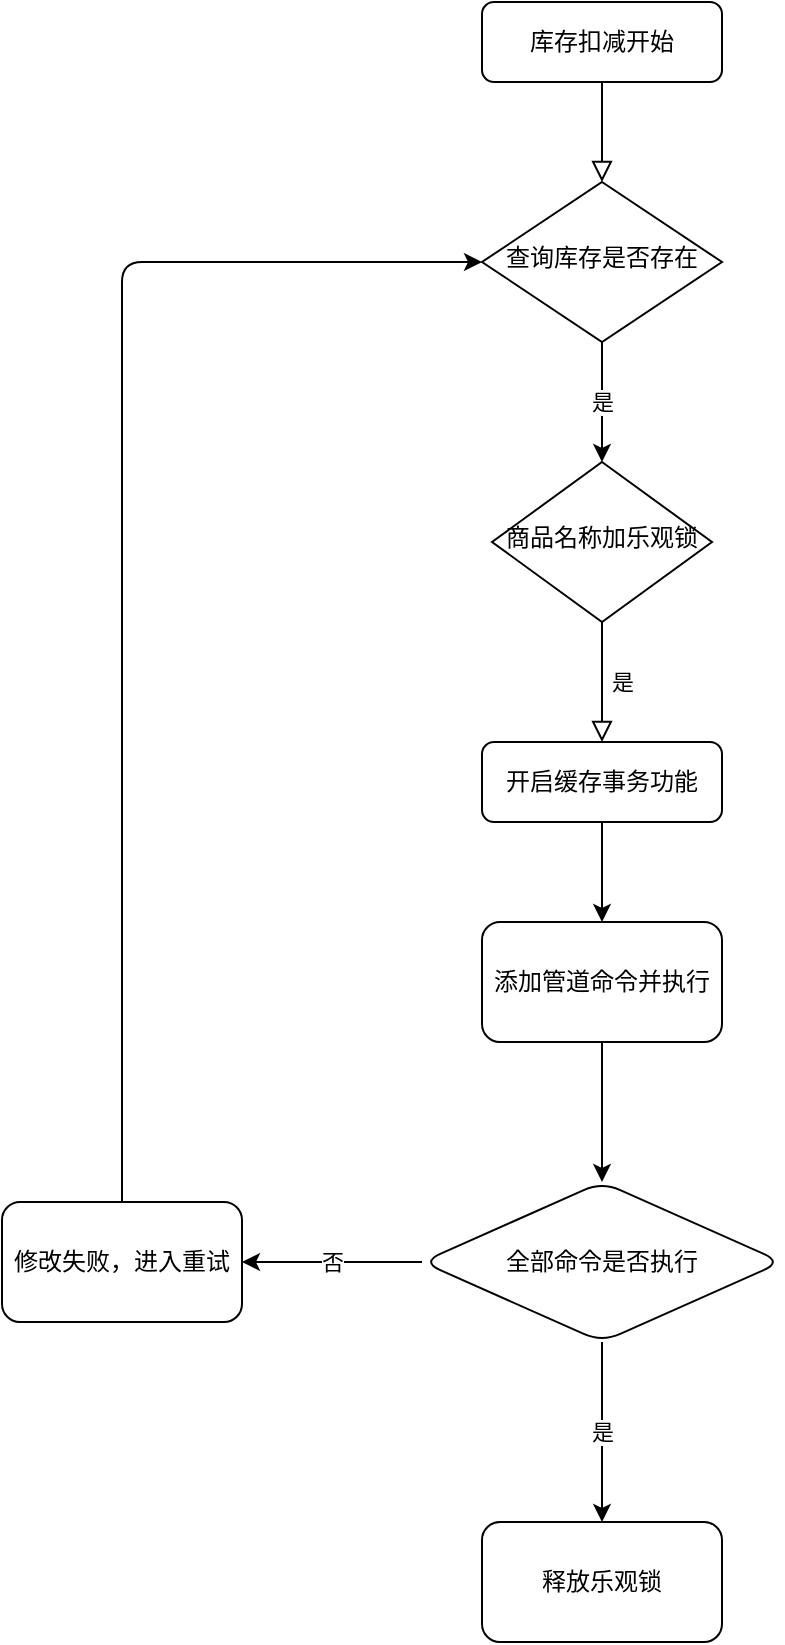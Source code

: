 <mxfile version="15.2.7" type="device"><diagram id="C5RBs43oDa-KdzZeNtuy" name="Page-1"><mxGraphModel dx="1773" dy="680" grid="1" gridSize="10" guides="1" tooltips="1" connect="1" arrows="1" fold="1" page="1" pageScale="1" pageWidth="827" pageHeight="1169" math="0" shadow="0"><root><mxCell id="WIyWlLk6GJQsqaUBKTNV-0"/><mxCell id="WIyWlLk6GJQsqaUBKTNV-1" parent="WIyWlLk6GJQsqaUBKTNV-0"/><mxCell id="WIyWlLk6GJQsqaUBKTNV-2" value="" style="rounded=0;html=1;jettySize=auto;orthogonalLoop=1;fontSize=11;endArrow=block;endFill=0;endSize=8;strokeWidth=1;shadow=0;labelBackgroundColor=none;edgeStyle=orthogonalEdgeStyle;" parent="WIyWlLk6GJQsqaUBKTNV-1" source="WIyWlLk6GJQsqaUBKTNV-3" target="WIyWlLk6GJQsqaUBKTNV-6" edge="1"><mxGeometry relative="1" as="geometry"/></mxCell><mxCell id="WIyWlLk6GJQsqaUBKTNV-3" value="库存扣减开始" style="rounded=1;whiteSpace=wrap;html=1;fontSize=12;glass=0;strokeWidth=1;shadow=0;" parent="WIyWlLk6GJQsqaUBKTNV-1" vertex="1"><mxGeometry x="170" y="80" width="120" height="40" as="geometry"/></mxCell><mxCell id="WIyWlLk6GJQsqaUBKTNV-6" value="查询库存是否存在" style="rhombus;whiteSpace=wrap;html=1;shadow=0;fontFamily=Helvetica;fontSize=12;align=center;strokeWidth=1;spacing=6;spacingTop=-4;" parent="WIyWlLk6GJQsqaUBKTNV-1" vertex="1"><mxGeometry x="170" y="170" width="120" height="80" as="geometry"/></mxCell><mxCell id="WIyWlLk6GJQsqaUBKTNV-8" value="是" style="rounded=0;html=1;jettySize=auto;orthogonalLoop=1;fontSize=11;endArrow=block;endFill=0;endSize=8;strokeWidth=1;shadow=0;labelBackgroundColor=none;edgeStyle=orthogonalEdgeStyle;" parent="WIyWlLk6GJQsqaUBKTNV-1" source="WIyWlLk6GJQsqaUBKTNV-10" target="WIyWlLk6GJQsqaUBKTNV-11" edge="1"><mxGeometry y="10" relative="1" as="geometry"><mxPoint as="offset"/></mxGeometry></mxCell><mxCell id="WIyWlLk6GJQsqaUBKTNV-10" value="商品名称加乐观锁" style="rhombus;whiteSpace=wrap;html=1;shadow=0;fontFamily=Helvetica;fontSize=12;align=center;strokeWidth=1;spacing=6;spacingTop=-4;" parent="WIyWlLk6GJQsqaUBKTNV-1" vertex="1"><mxGeometry x="175" y="310" width="110" height="80" as="geometry"/></mxCell><mxCell id="29iHUjUj6KVpWRLrkNX--1" value="" style="edgeStyle=orthogonalEdgeStyle;rounded=0;orthogonalLoop=1;jettySize=auto;html=1;" edge="1" parent="WIyWlLk6GJQsqaUBKTNV-1" source="WIyWlLk6GJQsqaUBKTNV-11" target="29iHUjUj6KVpWRLrkNX--0"><mxGeometry relative="1" as="geometry"/></mxCell><mxCell id="WIyWlLk6GJQsqaUBKTNV-11" value="开启缓存事务功能" style="rounded=1;whiteSpace=wrap;html=1;fontSize=12;glass=0;strokeWidth=1;shadow=0;" parent="WIyWlLk6GJQsqaUBKTNV-1" vertex="1"><mxGeometry x="170" y="450" width="120" height="40" as="geometry"/></mxCell><mxCell id="29iHUjUj6KVpWRLrkNX--3" value="" style="edgeStyle=orthogonalEdgeStyle;rounded=0;orthogonalLoop=1;jettySize=auto;html=1;" edge="1" parent="WIyWlLk6GJQsqaUBKTNV-1" source="29iHUjUj6KVpWRLrkNX--0" target="29iHUjUj6KVpWRLrkNX--2"><mxGeometry relative="1" as="geometry"/></mxCell><mxCell id="29iHUjUj6KVpWRLrkNX--0" value="添加管道命令并执行" style="whiteSpace=wrap;html=1;rounded=1;shadow=0;strokeWidth=1;glass=0;" vertex="1" parent="WIyWlLk6GJQsqaUBKTNV-1"><mxGeometry x="170" y="540" width="120" height="60" as="geometry"/></mxCell><mxCell id="29iHUjUj6KVpWRLrkNX--2" value="全部命令是否执行" style="rhombus;whiteSpace=wrap;html=1;rounded=1;shadow=0;strokeWidth=1;glass=0;" vertex="1" parent="WIyWlLk6GJQsqaUBKTNV-1"><mxGeometry x="140" y="670" width="180" height="80" as="geometry"/></mxCell><mxCell id="29iHUjUj6KVpWRLrkNX--4" value="释放乐观锁" style="whiteSpace=wrap;html=1;rounded=1;shadow=0;strokeWidth=1;glass=0;" vertex="1" parent="WIyWlLk6GJQsqaUBKTNV-1"><mxGeometry x="170" y="840" width="120" height="60" as="geometry"/></mxCell><mxCell id="29iHUjUj6KVpWRLrkNX--6" value="修改失败，进入重试" style="rounded=1;whiteSpace=wrap;html=1;shadow=0;strokeWidth=1;glass=0;" vertex="1" parent="WIyWlLk6GJQsqaUBKTNV-1"><mxGeometry x="-70" y="680" width="120" height="60" as="geometry"/></mxCell><mxCell id="29iHUjUj6KVpWRLrkNX--9" value="" style="endArrow=classic;html=1;" edge="1" parent="WIyWlLk6GJQsqaUBKTNV-1"><mxGeometry relative="1" as="geometry"><mxPoint x="140" y="710" as="sourcePoint"/><mxPoint x="50" y="710" as="targetPoint"/></mxGeometry></mxCell><mxCell id="29iHUjUj6KVpWRLrkNX--10" value="否" style="edgeLabel;resizable=0;html=1;align=center;verticalAlign=middle;" connectable="0" vertex="1" parent="29iHUjUj6KVpWRLrkNX--9"><mxGeometry relative="1" as="geometry"/></mxCell><mxCell id="29iHUjUj6KVpWRLrkNX--11" value="" style="endArrow=classic;html=1;entryX=0.5;entryY=0;entryDx=0;entryDy=0;exitX=0.5;exitY=1;exitDx=0;exitDy=0;" edge="1" parent="WIyWlLk6GJQsqaUBKTNV-1" source="29iHUjUj6KVpWRLrkNX--2" target="29iHUjUj6KVpWRLrkNX--4"><mxGeometry relative="1" as="geometry"><mxPoint x="330" y="720" as="sourcePoint"/><mxPoint x="440" y="720" as="targetPoint"/></mxGeometry></mxCell><mxCell id="29iHUjUj6KVpWRLrkNX--12" value="是" style="edgeLabel;resizable=0;html=1;align=center;verticalAlign=middle;" connectable="0" vertex="1" parent="29iHUjUj6KVpWRLrkNX--11"><mxGeometry relative="1" as="geometry"/></mxCell><mxCell id="29iHUjUj6KVpWRLrkNX--15" value="" style="endArrow=classic;html=1;entryX=0;entryY=0.5;entryDx=0;entryDy=0;exitX=0.5;exitY=0;exitDx=0;exitDy=0;" edge="1" parent="WIyWlLk6GJQsqaUBKTNV-1" source="29iHUjUj6KVpWRLrkNX--6" target="WIyWlLk6GJQsqaUBKTNV-6"><mxGeometry width="50" height="50" relative="1" as="geometry"><mxPoint x="-10" y="670" as="sourcePoint"/><mxPoint x="400" y="290" as="targetPoint"/><Array as="points"><mxPoint x="-10" y="210"/></Array></mxGeometry></mxCell><mxCell id="29iHUjUj6KVpWRLrkNX--16" value="" style="endArrow=classic;html=1;exitX=0.5;exitY=1;exitDx=0;exitDy=0;entryX=0.5;entryY=0;entryDx=0;entryDy=0;" edge="1" parent="WIyWlLk6GJQsqaUBKTNV-1" source="WIyWlLk6GJQsqaUBKTNV-6" target="WIyWlLk6GJQsqaUBKTNV-10"><mxGeometry relative="1" as="geometry"><mxPoint x="290" y="430" as="sourcePoint"/><mxPoint x="450" y="430" as="targetPoint"/></mxGeometry></mxCell><mxCell id="29iHUjUj6KVpWRLrkNX--17" value="是" style="edgeLabel;resizable=0;html=1;align=center;verticalAlign=middle;" connectable="0" vertex="1" parent="29iHUjUj6KVpWRLrkNX--16"><mxGeometry relative="1" as="geometry"/></mxCell></root></mxGraphModel></diagram></mxfile>